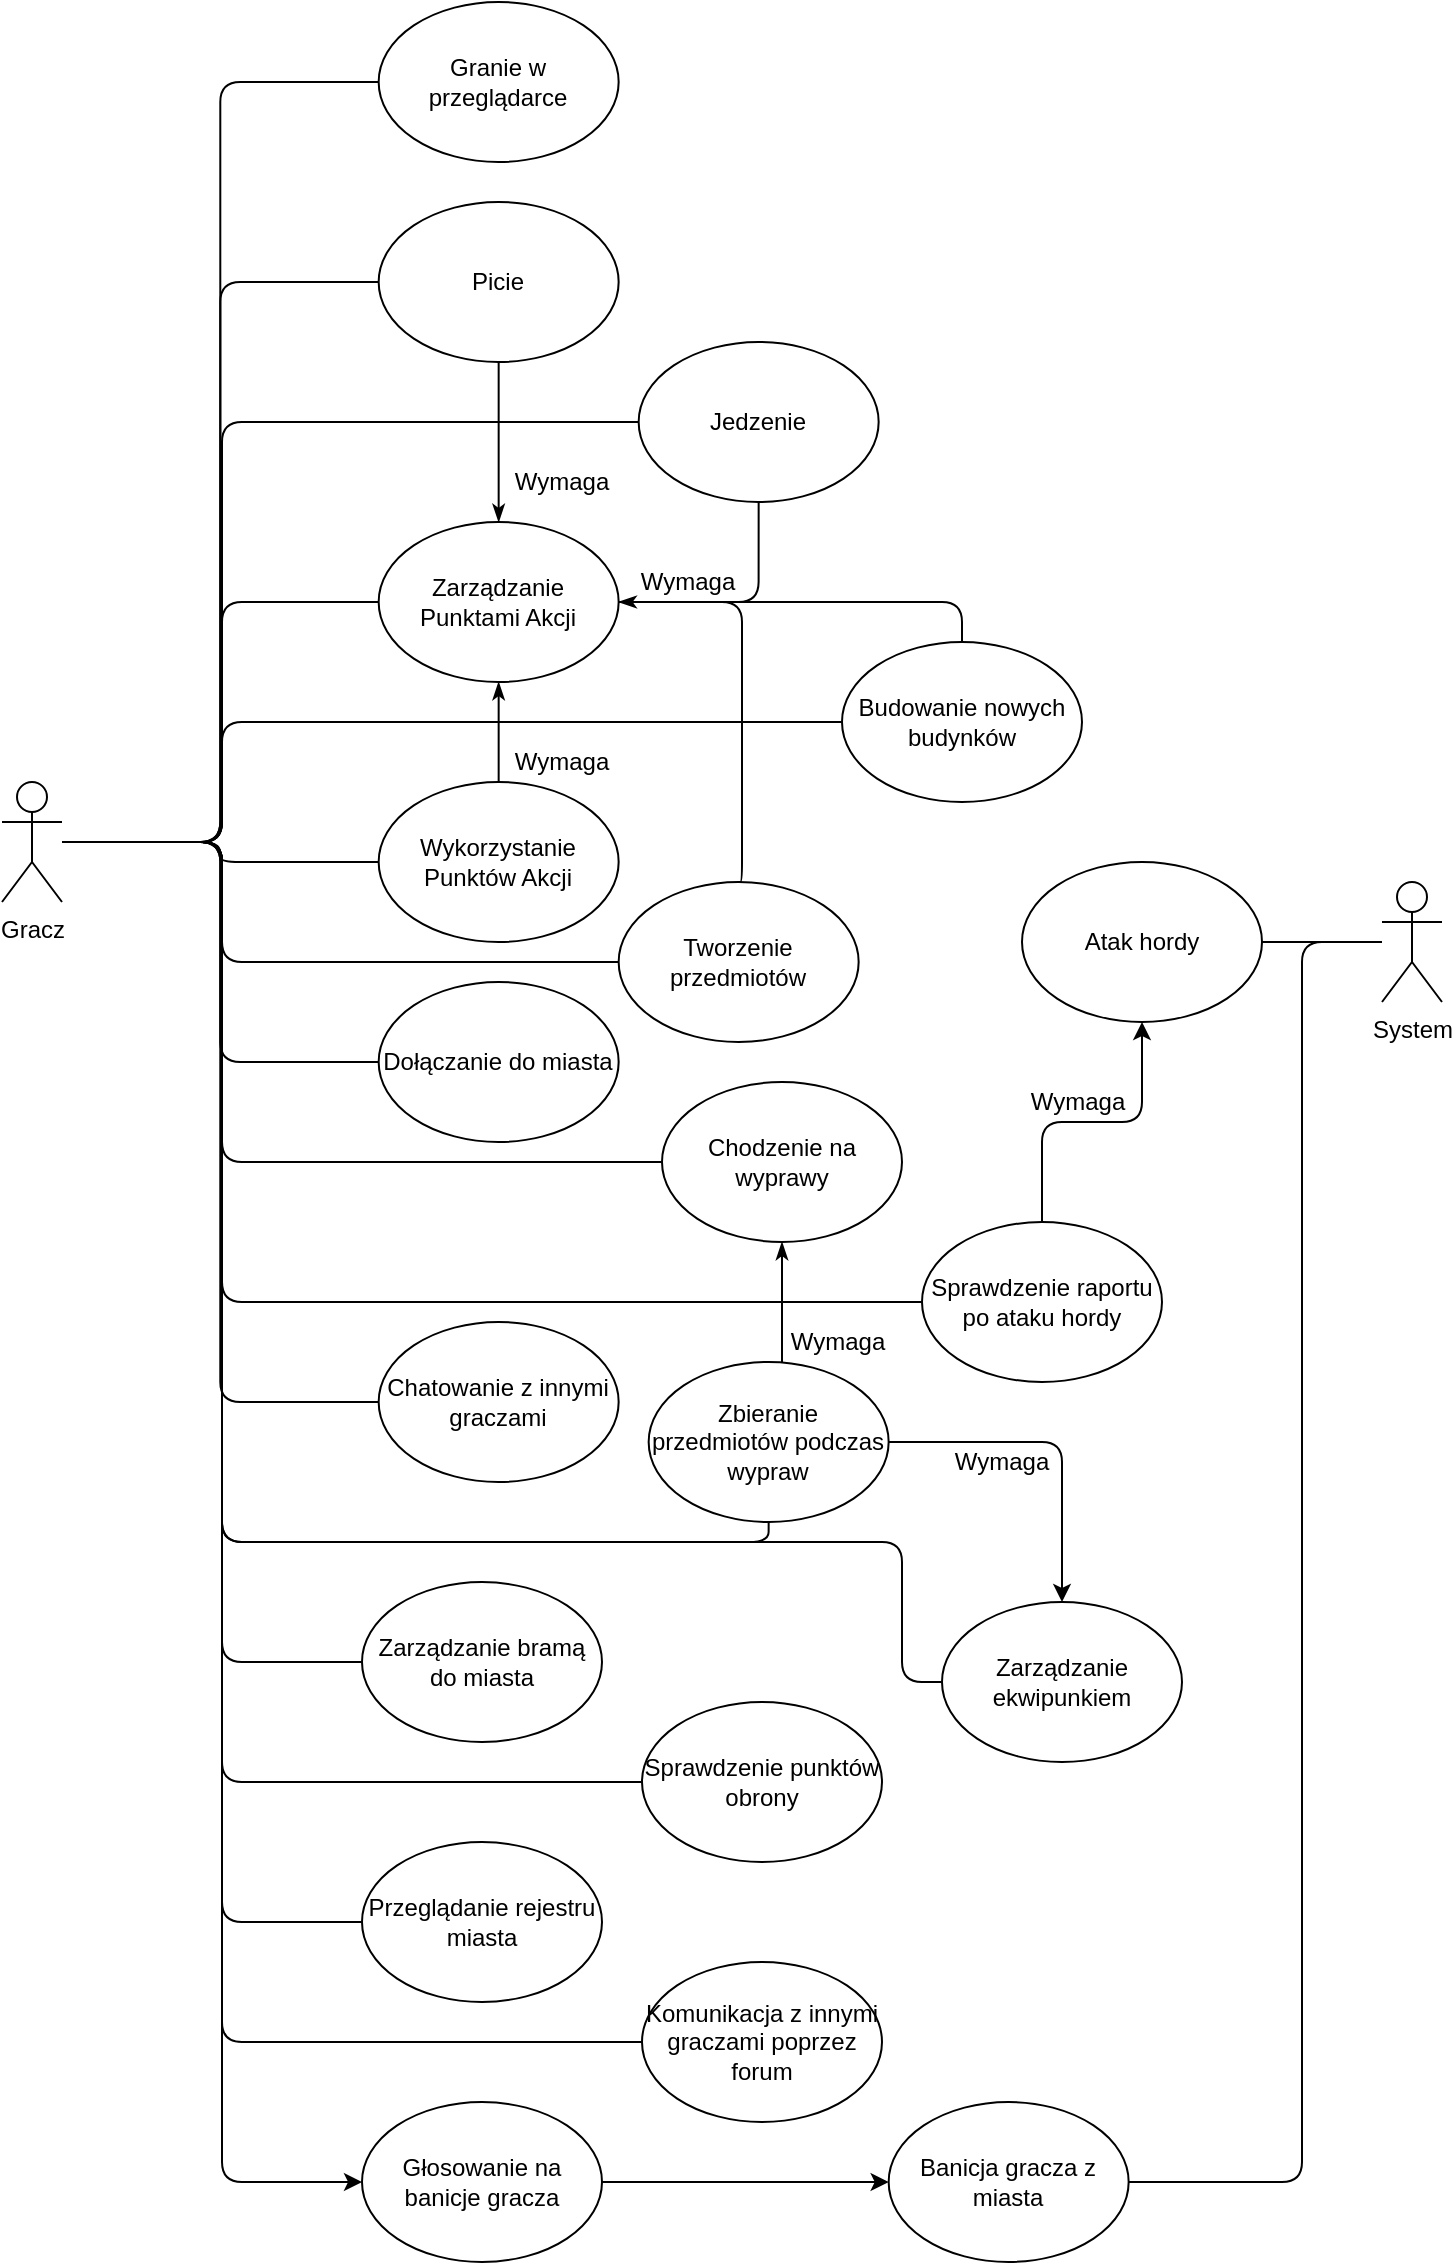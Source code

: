 <mxfile version="12.4.2" type="github" pages="1">
  <diagram id="sbx90NKQ8JtppjE0t-Ym" name="Page-1">
    <mxGraphModel dx="1185" dy="690" grid="1" gridSize="10" guides="1" tooltips="1" connect="1" arrows="1" fold="1" page="1" pageScale="1" pageWidth="827" pageHeight="1169" math="0" shadow="0">
      <root>
        <mxCell id="0"/>
        <mxCell id="1" parent="0"/>
        <mxCell id="Hk6zWukqzI0tbRbYJxlD-14" style="edgeStyle=orthogonalEdgeStyle;rounded=1;orthogonalLoop=1;jettySize=auto;html=1;entryX=0;entryY=0.5;entryDx=0;entryDy=0;endArrow=none;endFill=0;" edge="1" parent="1" source="Hk6zWukqzI0tbRbYJxlD-1" target="Hk6zWukqzI0tbRbYJxlD-7">
          <mxGeometry relative="1" as="geometry">
            <Array as="points">
              <mxPoint x="180" y="440"/>
              <mxPoint x="180" y="320"/>
            </Array>
          </mxGeometry>
        </mxCell>
        <mxCell id="Hk6zWukqzI0tbRbYJxlD-15" style="edgeStyle=orthogonalEdgeStyle;rounded=1;orthogonalLoop=1;jettySize=auto;html=1;entryX=0;entryY=0.5;entryDx=0;entryDy=0;endArrow=none;endFill=0;" edge="1" parent="1" source="Hk6zWukqzI0tbRbYJxlD-1" target="Hk6zWukqzI0tbRbYJxlD-10">
          <mxGeometry relative="1" as="geometry">
            <Array as="points">
              <mxPoint x="180" y="440"/>
              <mxPoint x="180" y="230"/>
            </Array>
          </mxGeometry>
        </mxCell>
        <mxCell id="Hk6zWukqzI0tbRbYJxlD-18" style="edgeStyle=orthogonalEdgeStyle;rounded=1;orthogonalLoop=1;jettySize=auto;html=1;entryX=0;entryY=0.5;entryDx=0;entryDy=0;endArrow=none;endFill=0;" edge="1" parent="1" source="Hk6zWukqzI0tbRbYJxlD-1" target="Hk6zWukqzI0tbRbYJxlD-17">
          <mxGeometry relative="1" as="geometry">
            <Array as="points">
              <mxPoint x="179" y="440"/>
              <mxPoint x="179" y="450"/>
            </Array>
          </mxGeometry>
        </mxCell>
        <mxCell id="Hk6zWukqzI0tbRbYJxlD-23" style="edgeStyle=orthogonalEdgeStyle;rounded=1;orthogonalLoop=1;jettySize=auto;html=1;entryX=0;entryY=0.5;entryDx=0;entryDy=0;endArrow=none;endFill=0;" edge="1" parent="1" source="Hk6zWukqzI0tbRbYJxlD-1" target="Hk6zWukqzI0tbRbYJxlD-20">
          <mxGeometry relative="1" as="geometry"/>
        </mxCell>
        <mxCell id="Hk6zWukqzI0tbRbYJxlD-26" style="edgeStyle=orthogonalEdgeStyle;rounded=1;orthogonalLoop=1;jettySize=auto;html=1;entryX=0;entryY=0.5;entryDx=0;entryDy=0;endArrow=none;endFill=0;" edge="1" parent="1" source="Hk6zWukqzI0tbRbYJxlD-1" target="Hk6zWukqzI0tbRbYJxlD-25">
          <mxGeometry relative="1" as="geometry"/>
        </mxCell>
        <mxCell id="Hk6zWukqzI0tbRbYJxlD-28" style="edgeStyle=orthogonalEdgeStyle;rounded=1;orthogonalLoop=1;jettySize=auto;html=1;entryX=0;entryY=0.5;entryDx=0;entryDy=0;endArrow=none;endFill=0;" edge="1" parent="1" source="Hk6zWukqzI0tbRbYJxlD-1" target="Hk6zWukqzI0tbRbYJxlD-27">
          <mxGeometry relative="1" as="geometry">
            <Array as="points">
              <mxPoint x="180" y="440"/>
              <mxPoint x="180" y="380"/>
            </Array>
          </mxGeometry>
        </mxCell>
        <mxCell id="Hk6zWukqzI0tbRbYJxlD-34" style="edgeStyle=orthogonalEdgeStyle;rounded=1;orthogonalLoop=1;jettySize=auto;html=1;entryX=0;entryY=0.5;entryDx=0;entryDy=0;endArrow=none;endFill=0;" edge="1" parent="1" source="Hk6zWukqzI0tbRbYJxlD-1" target="Hk6zWukqzI0tbRbYJxlD-32">
          <mxGeometry relative="1" as="geometry"/>
        </mxCell>
        <mxCell id="Hk6zWukqzI0tbRbYJxlD-36" style="edgeStyle=orthogonalEdgeStyle;rounded=1;orthogonalLoop=1;jettySize=auto;html=1;entryX=0;entryY=0.5;entryDx=0;entryDy=0;endArrow=none;endFill=0;" edge="1" parent="1" source="Hk6zWukqzI0tbRbYJxlD-1" target="Hk6zWukqzI0tbRbYJxlD-35">
          <mxGeometry relative="1" as="geometry">
            <Array as="points">
              <mxPoint x="180" y="440"/>
              <mxPoint x="180" y="500"/>
            </Array>
          </mxGeometry>
        </mxCell>
        <mxCell id="Hk6zWukqzI0tbRbYJxlD-40" style="edgeStyle=orthogonalEdgeStyle;rounded=1;orthogonalLoop=1;jettySize=auto;html=1;entryX=0;entryY=0.5;entryDx=0;entryDy=0;endArrow=none;endFill=0;" edge="1" parent="1" source="Hk6zWukqzI0tbRbYJxlD-1" target="Hk6zWukqzI0tbRbYJxlD-38">
          <mxGeometry relative="1" as="geometry">
            <Array as="points">
              <mxPoint x="180" y="440"/>
              <mxPoint x="180" y="600"/>
              <mxPoint x="400" y="600"/>
            </Array>
          </mxGeometry>
        </mxCell>
        <mxCell id="Hk6zWukqzI0tbRbYJxlD-42" style="edgeStyle=orthogonalEdgeStyle;rounded=1;orthogonalLoop=1;jettySize=auto;html=1;entryX=0.5;entryY=1;entryDx=0;entryDy=0;endArrow=none;endFill=0;" edge="1" parent="1" source="Hk6zWukqzI0tbRbYJxlD-1" target="Hk6zWukqzI0tbRbYJxlD-41">
          <mxGeometry relative="1" as="geometry">
            <Array as="points">
              <mxPoint x="180" y="440"/>
              <mxPoint x="180" y="790"/>
              <mxPoint x="453" y="790"/>
            </Array>
          </mxGeometry>
        </mxCell>
        <mxCell id="Hk6zWukqzI0tbRbYJxlD-44" style="edgeStyle=orthogonalEdgeStyle;orthogonalLoop=1;jettySize=auto;html=1;entryX=0;entryY=0.5;entryDx=0;entryDy=0;endArrow=none;endFill=0;rounded=1;" edge="1" parent="1" source="Hk6zWukqzI0tbRbYJxlD-1" target="Hk6zWukqzI0tbRbYJxlD-30">
          <mxGeometry relative="1" as="geometry"/>
        </mxCell>
        <mxCell id="Hk6zWukqzI0tbRbYJxlD-46" style="edgeStyle=orthogonalEdgeStyle;rounded=1;orthogonalLoop=1;jettySize=auto;html=1;entryX=0;entryY=0.5;entryDx=0;entryDy=0;endArrow=none;endFill=0;" edge="1" parent="1" source="Hk6zWukqzI0tbRbYJxlD-1" target="Hk6zWukqzI0tbRbYJxlD-45">
          <mxGeometry relative="1" as="geometry">
            <Array as="points">
              <mxPoint x="180" y="440"/>
              <mxPoint x="180" y="850"/>
            </Array>
          </mxGeometry>
        </mxCell>
        <mxCell id="Hk6zWukqzI0tbRbYJxlD-48" style="edgeStyle=orthogonalEdgeStyle;rounded=1;orthogonalLoop=1;jettySize=auto;html=1;entryX=0;entryY=0.5;entryDx=0;entryDy=0;endArrow=none;endFill=0;" edge="1" parent="1" source="Hk6zWukqzI0tbRbYJxlD-1" target="Hk6zWukqzI0tbRbYJxlD-47">
          <mxGeometry relative="1" as="geometry">
            <Array as="points">
              <mxPoint x="180" y="440"/>
              <mxPoint x="180" y="910"/>
            </Array>
          </mxGeometry>
        </mxCell>
        <mxCell id="Hk6zWukqzI0tbRbYJxlD-50" style="edgeStyle=orthogonalEdgeStyle;rounded=1;orthogonalLoop=1;jettySize=auto;html=1;entryX=0;entryY=0.5;entryDx=0;entryDy=0;endArrow=none;endFill=0;" edge="1" parent="1" source="Hk6zWukqzI0tbRbYJxlD-1" target="Hk6zWukqzI0tbRbYJxlD-49">
          <mxGeometry relative="1" as="geometry">
            <Array as="points">
              <mxPoint x="180" y="440"/>
              <mxPoint x="180" y="980"/>
            </Array>
          </mxGeometry>
        </mxCell>
        <mxCell id="Hk6zWukqzI0tbRbYJxlD-52" style="edgeStyle=orthogonalEdgeStyle;rounded=1;orthogonalLoop=1;jettySize=auto;html=1;entryX=0;entryY=0.5;entryDx=0;entryDy=0;endArrow=none;endFill=0;" edge="1" parent="1" source="Hk6zWukqzI0tbRbYJxlD-1" target="Hk6zWukqzI0tbRbYJxlD-51">
          <mxGeometry relative="1" as="geometry">
            <Array as="points">
              <mxPoint x="180" y="440"/>
              <mxPoint x="180" y="1040"/>
            </Array>
          </mxGeometry>
        </mxCell>
        <mxCell id="Hk6zWukqzI0tbRbYJxlD-55" style="edgeStyle=orthogonalEdgeStyle;rounded=1;orthogonalLoop=1;jettySize=auto;html=1;entryX=0;entryY=0.5;entryDx=0;entryDy=0;endArrow=none;endFill=0;" edge="1" parent="1" source="Hk6zWukqzI0tbRbYJxlD-1" target="Hk6zWukqzI0tbRbYJxlD-54">
          <mxGeometry relative="1" as="geometry">
            <Array as="points">
              <mxPoint x="180" y="440"/>
              <mxPoint x="180" y="790"/>
              <mxPoint x="520" y="790"/>
              <mxPoint x="520" y="860"/>
            </Array>
          </mxGeometry>
        </mxCell>
        <mxCell id="Hk6zWukqzI0tbRbYJxlD-60" style="edgeStyle=orthogonalEdgeStyle;rounded=1;orthogonalLoop=1;jettySize=auto;html=1;entryX=0;entryY=0.5;entryDx=0;entryDy=0;endArrow=none;endFill=0;" edge="1" parent="1" source="Hk6zWukqzI0tbRbYJxlD-1" target="Hk6zWukqzI0tbRbYJxlD-59">
          <mxGeometry relative="1" as="geometry">
            <Array as="points">
              <mxPoint x="180" y="440"/>
              <mxPoint x="180" y="670"/>
              <mxPoint x="508" y="670"/>
            </Array>
          </mxGeometry>
        </mxCell>
        <mxCell id="Hk6zWukqzI0tbRbYJxlD-72" style="edgeStyle=orthogonalEdgeStyle;rounded=1;orthogonalLoop=1;jettySize=auto;html=1;entryX=0;entryY=0.5;entryDx=0;entryDy=0;endArrow=classic;endFill=1;" edge="1" parent="1" source="Hk6zWukqzI0tbRbYJxlD-1" target="Hk6zWukqzI0tbRbYJxlD-71">
          <mxGeometry relative="1" as="geometry">
            <Array as="points">
              <mxPoint x="180" y="440"/>
              <mxPoint x="180" y="1110"/>
            </Array>
          </mxGeometry>
        </mxCell>
        <mxCell id="Hk6zWukqzI0tbRbYJxlD-1" value="Gracz" style="shape=umlActor;verticalLabelPosition=bottom;labelBackgroundColor=#ffffff;verticalAlign=top;html=1;outlineConnect=0;" vertex="1" parent="1">
          <mxGeometry x="70" y="410" width="30" height="60" as="geometry"/>
        </mxCell>
        <mxCell id="Hk6zWukqzI0tbRbYJxlD-7" value="Zarządzanie Punktami Akcji" style="ellipse;whiteSpace=wrap;html=1;" vertex="1" parent="1">
          <mxGeometry x="258.33" y="280" width="120" height="80" as="geometry"/>
        </mxCell>
        <mxCell id="Hk6zWukqzI0tbRbYJxlD-22" style="edgeStyle=orthogonalEdgeStyle;rounded=1;orthogonalLoop=1;jettySize=auto;html=1;entryX=1;entryY=0.5;entryDx=0;entryDy=0;endArrow=classicThin;endFill=1;exitX=0.5;exitY=1;exitDx=0;exitDy=0;" edge="1" parent="1" source="Hk6zWukqzI0tbRbYJxlD-10" target="Hk6zWukqzI0tbRbYJxlD-7">
          <mxGeometry relative="1" as="geometry"/>
        </mxCell>
        <mxCell id="Hk6zWukqzI0tbRbYJxlD-10" value="Jedzenie" style="ellipse;whiteSpace=wrap;html=1;" vertex="1" parent="1">
          <mxGeometry x="388.33" y="190" width="120" height="80" as="geometry"/>
        </mxCell>
        <mxCell id="Hk6zWukqzI0tbRbYJxlD-19" style="edgeStyle=orthogonalEdgeStyle;rounded=1;orthogonalLoop=1;jettySize=auto;html=1;exitX=0.5;exitY=0;exitDx=0;exitDy=0;entryX=0.5;entryY=1;entryDx=0;entryDy=0;endArrow=classicThin;endFill=1;" edge="1" parent="1" source="Hk6zWukqzI0tbRbYJxlD-17" target="Hk6zWukqzI0tbRbYJxlD-7">
          <mxGeometry relative="1" as="geometry"/>
        </mxCell>
        <mxCell id="Hk6zWukqzI0tbRbYJxlD-17" value="Wykorzystanie Punktów Akcji" style="ellipse;whiteSpace=wrap;html=1;" vertex="1" parent="1">
          <mxGeometry x="258.33" y="410" width="120" height="80" as="geometry"/>
        </mxCell>
        <mxCell id="Hk6zWukqzI0tbRbYJxlD-24" style="edgeStyle=orthogonalEdgeStyle;rounded=1;orthogonalLoop=1;jettySize=auto;html=1;entryX=0.5;entryY=0;entryDx=0;entryDy=0;endArrow=classicThin;endFill=1;" edge="1" parent="1" source="Hk6zWukqzI0tbRbYJxlD-20" target="Hk6zWukqzI0tbRbYJxlD-7">
          <mxGeometry relative="1" as="geometry"/>
        </mxCell>
        <mxCell id="Hk6zWukqzI0tbRbYJxlD-20" value="Picie" style="ellipse;whiteSpace=wrap;html=1;" vertex="1" parent="1">
          <mxGeometry x="258.33" y="120" width="120" height="80" as="geometry"/>
        </mxCell>
        <mxCell id="Hk6zWukqzI0tbRbYJxlD-25" value="Dołączanie do miasta" style="ellipse;whiteSpace=wrap;html=1;" vertex="1" parent="1">
          <mxGeometry x="258.33" y="510" width="120" height="80" as="geometry"/>
        </mxCell>
        <mxCell id="Hk6zWukqzI0tbRbYJxlD-29" style="edgeStyle=orthogonalEdgeStyle;rounded=1;orthogonalLoop=1;jettySize=auto;html=1;entryX=1;entryY=0.5;entryDx=0;entryDy=0;endArrow=none;endFill=0;exitX=0.5;exitY=0;exitDx=0;exitDy=0;" edge="1" parent="1" source="Hk6zWukqzI0tbRbYJxlD-27" target="Hk6zWukqzI0tbRbYJxlD-7">
          <mxGeometry relative="1" as="geometry"/>
        </mxCell>
        <mxCell id="Hk6zWukqzI0tbRbYJxlD-27" value="Budowanie nowych budynków" style="ellipse;whiteSpace=wrap;html=1;" vertex="1" parent="1">
          <mxGeometry x="490" y="340" width="120" height="80" as="geometry"/>
        </mxCell>
        <mxCell id="Hk6zWukqzI0tbRbYJxlD-30" value="Granie w przeglądarce" style="ellipse;whiteSpace=wrap;html=1;" vertex="1" parent="1">
          <mxGeometry x="258.33" y="20" width="120" height="80" as="geometry"/>
        </mxCell>
        <mxCell id="Hk6zWukqzI0tbRbYJxlD-32" value="Chatowanie z innymi graczami" style="ellipse;whiteSpace=wrap;html=1;" vertex="1" parent="1">
          <mxGeometry x="258.33" y="680" width="120" height="80" as="geometry"/>
        </mxCell>
        <mxCell id="Hk6zWukqzI0tbRbYJxlD-37" style="edgeStyle=orthogonalEdgeStyle;rounded=1;orthogonalLoop=1;jettySize=auto;html=1;entryX=1;entryY=0.5;entryDx=0;entryDy=0;endArrow=none;endFill=0;exitX=0.5;exitY=0;exitDx=0;exitDy=0;" edge="1" parent="1" source="Hk6zWukqzI0tbRbYJxlD-35" target="Hk6zWukqzI0tbRbYJxlD-7">
          <mxGeometry relative="1" as="geometry">
            <Array as="points">
              <mxPoint x="440" y="460"/>
              <mxPoint x="440" y="320"/>
            </Array>
          </mxGeometry>
        </mxCell>
        <mxCell id="Hk6zWukqzI0tbRbYJxlD-35" value="Tworzenie przedmiotów" style="ellipse;whiteSpace=wrap;html=1;" vertex="1" parent="1">
          <mxGeometry x="378.33" y="460" width="120" height="80" as="geometry"/>
        </mxCell>
        <mxCell id="Hk6zWukqzI0tbRbYJxlD-38" value="Chodzenie na wyprawy" style="ellipse;whiteSpace=wrap;html=1;" vertex="1" parent="1">
          <mxGeometry x="400" y="560" width="120" height="80" as="geometry"/>
        </mxCell>
        <mxCell id="Hk6zWukqzI0tbRbYJxlD-43" style="edgeStyle=orthogonalEdgeStyle;rounded=1;orthogonalLoop=1;jettySize=auto;html=1;entryX=0.5;entryY=1;entryDx=0;entryDy=0;endArrow=classicThin;endFill=1;" edge="1" parent="1" source="Hk6zWukqzI0tbRbYJxlD-41" target="Hk6zWukqzI0tbRbYJxlD-38">
          <mxGeometry relative="1" as="geometry">
            <mxPoint x="450" y="710" as="targetPoint"/>
            <Array as="points">
              <mxPoint x="460" y="670"/>
              <mxPoint x="460" y="670"/>
            </Array>
          </mxGeometry>
        </mxCell>
        <mxCell id="Hk6zWukqzI0tbRbYJxlD-75" style="edgeStyle=orthogonalEdgeStyle;rounded=1;orthogonalLoop=1;jettySize=auto;html=1;entryX=0.5;entryY=0;entryDx=0;entryDy=0;endArrow=classic;endFill=1;" edge="1" parent="1" source="Hk6zWukqzI0tbRbYJxlD-41" target="Hk6zWukqzI0tbRbYJxlD-54">
          <mxGeometry relative="1" as="geometry"/>
        </mxCell>
        <mxCell id="Hk6zWukqzI0tbRbYJxlD-41" value="Zbieranie przedmiotów podczas wypraw" style="ellipse;whiteSpace=wrap;html=1;" vertex="1" parent="1">
          <mxGeometry x="393.33" y="700" width="120" height="80" as="geometry"/>
        </mxCell>
        <mxCell id="Hk6zWukqzI0tbRbYJxlD-45" value="Zarządzanie bramą do miasta" style="ellipse;whiteSpace=wrap;html=1;" vertex="1" parent="1">
          <mxGeometry x="250" y="810" width="120" height="80" as="geometry"/>
        </mxCell>
        <mxCell id="Hk6zWukqzI0tbRbYJxlD-47" value="Sprawdzenie punktów obrony" style="ellipse;whiteSpace=wrap;html=1;" vertex="1" parent="1">
          <mxGeometry x="390" y="870" width="120" height="80" as="geometry"/>
        </mxCell>
        <mxCell id="Hk6zWukqzI0tbRbYJxlD-49" value="Przeglądanie rejestru miasta" style="ellipse;whiteSpace=wrap;html=1;" vertex="1" parent="1">
          <mxGeometry x="250.0" y="940" width="120" height="80" as="geometry"/>
        </mxCell>
        <mxCell id="Hk6zWukqzI0tbRbYJxlD-51" value="Komunikacja z innymi graczami poprzez forum" style="ellipse;whiteSpace=wrap;html=1;" vertex="1" parent="1">
          <mxGeometry x="390" y="1000" width="120" height="80" as="geometry"/>
        </mxCell>
        <mxCell id="Hk6zWukqzI0tbRbYJxlD-54" value="Zarządzanie ekwipunkiem" style="ellipse;whiteSpace=wrap;html=1;" vertex="1" parent="1">
          <mxGeometry x="540" y="820" width="120" height="80" as="geometry"/>
        </mxCell>
        <mxCell id="Hk6zWukqzI0tbRbYJxlD-58" style="edgeStyle=orthogonalEdgeStyle;rounded=1;orthogonalLoop=1;jettySize=auto;html=1;endArrow=none;endFill=0;entryX=1;entryY=0.5;entryDx=0;entryDy=0;" edge="1" parent="1" source="Hk6zWukqzI0tbRbYJxlD-56" target="Hk6zWukqzI0tbRbYJxlD-57">
          <mxGeometry relative="1" as="geometry">
            <mxPoint x="720" y="490.0" as="targetPoint"/>
          </mxGeometry>
        </mxCell>
        <mxCell id="Hk6zWukqzI0tbRbYJxlD-78" style="edgeStyle=orthogonalEdgeStyle;rounded=1;orthogonalLoop=1;jettySize=auto;html=1;entryX=1;entryY=0.5;entryDx=0;entryDy=0;endArrow=none;endFill=0;" edge="1" parent="1" source="Hk6zWukqzI0tbRbYJxlD-56" target="Hk6zWukqzI0tbRbYJxlD-77">
          <mxGeometry relative="1" as="geometry">
            <Array as="points">
              <mxPoint x="720" y="490"/>
              <mxPoint x="720" y="1110"/>
            </Array>
          </mxGeometry>
        </mxCell>
        <mxCell id="Hk6zWukqzI0tbRbYJxlD-56" value="System" style="shape=umlActor;verticalLabelPosition=bottom;labelBackgroundColor=#ffffff;verticalAlign=top;html=1;outlineConnect=0;" vertex="1" parent="1">
          <mxGeometry x="760" y="460" width="30" height="60" as="geometry"/>
        </mxCell>
        <mxCell id="Hk6zWukqzI0tbRbYJxlD-57" value="Atak hordy" style="ellipse;whiteSpace=wrap;html=1;" vertex="1" parent="1">
          <mxGeometry x="580" y="450" width="120" height="80" as="geometry"/>
        </mxCell>
        <mxCell id="Hk6zWukqzI0tbRbYJxlD-64" style="edgeStyle=orthogonalEdgeStyle;rounded=1;orthogonalLoop=1;jettySize=auto;html=1;entryX=0.5;entryY=1;entryDx=0;entryDy=0;endArrow=classic;endFill=1;" edge="1" parent="1" source="Hk6zWukqzI0tbRbYJxlD-59" target="Hk6zWukqzI0tbRbYJxlD-57">
          <mxGeometry relative="1" as="geometry"/>
        </mxCell>
        <mxCell id="Hk6zWukqzI0tbRbYJxlD-59" value="Sprawdzenie raportu po ataku hordy" style="ellipse;whiteSpace=wrap;html=1;" vertex="1" parent="1">
          <mxGeometry x="530" y="630.0" width="120" height="80" as="geometry"/>
        </mxCell>
        <mxCell id="Hk6zWukqzI0tbRbYJxlD-62" value="Wymaga" style="text;html=1;strokeColor=none;fillColor=none;align=center;verticalAlign=middle;whiteSpace=wrap;rounded=0;" vertex="1" parent="1">
          <mxGeometry x="588.33" y="560" width="40" height="20" as="geometry"/>
        </mxCell>
        <mxCell id="Hk6zWukqzI0tbRbYJxlD-65" value="Wymaga" style="text;html=1;strokeColor=none;fillColor=none;align=center;verticalAlign=middle;whiteSpace=wrap;rounded=0;" vertex="1" parent="1">
          <mxGeometry x="468.33" y="680" width="40" height="20" as="geometry"/>
        </mxCell>
        <mxCell id="Hk6zWukqzI0tbRbYJxlD-67" value="Wymaga" style="text;html=1;strokeColor=none;fillColor=none;align=center;verticalAlign=middle;whiteSpace=wrap;rounded=0;" vertex="1" parent="1">
          <mxGeometry x="393.33" y="300" width="40" height="20" as="geometry"/>
        </mxCell>
        <mxCell id="Hk6zWukqzI0tbRbYJxlD-68" value="Wymaga" style="text;html=1;strokeColor=none;fillColor=none;align=center;verticalAlign=middle;whiteSpace=wrap;rounded=0;" vertex="1" parent="1">
          <mxGeometry x="330" y="250" width="40" height="20" as="geometry"/>
        </mxCell>
        <mxCell id="Hk6zWukqzI0tbRbYJxlD-69" value="Wymaga" style="text;html=1;strokeColor=none;fillColor=none;align=center;verticalAlign=middle;whiteSpace=wrap;rounded=0;" vertex="1" parent="1">
          <mxGeometry x="330" y="390" width="40" height="20" as="geometry"/>
        </mxCell>
        <mxCell id="Hk6zWukqzI0tbRbYJxlD-79" style="edgeStyle=orthogonalEdgeStyle;rounded=1;orthogonalLoop=1;jettySize=auto;html=1;endArrow=classic;endFill=1;" edge="1" parent="1" source="Hk6zWukqzI0tbRbYJxlD-71" target="Hk6zWukqzI0tbRbYJxlD-77">
          <mxGeometry relative="1" as="geometry"/>
        </mxCell>
        <mxCell id="Hk6zWukqzI0tbRbYJxlD-71" value="Głosowanie na banicje gracza" style="ellipse;whiteSpace=wrap;html=1;" vertex="1" parent="1">
          <mxGeometry x="250" y="1070" width="120" height="80" as="geometry"/>
        </mxCell>
        <mxCell id="Hk6zWukqzI0tbRbYJxlD-76" value="Wymaga" style="text;html=1;strokeColor=none;fillColor=none;align=center;verticalAlign=middle;whiteSpace=wrap;rounded=0;" vertex="1" parent="1">
          <mxGeometry x="550" y="740" width="40" height="20" as="geometry"/>
        </mxCell>
        <mxCell id="Hk6zWukqzI0tbRbYJxlD-77" value="Banicja gracza z miasta" style="ellipse;whiteSpace=wrap;html=1;" vertex="1" parent="1">
          <mxGeometry x="513.33" y="1070" width="120" height="80" as="geometry"/>
        </mxCell>
      </root>
    </mxGraphModel>
  </diagram>
</mxfile>
